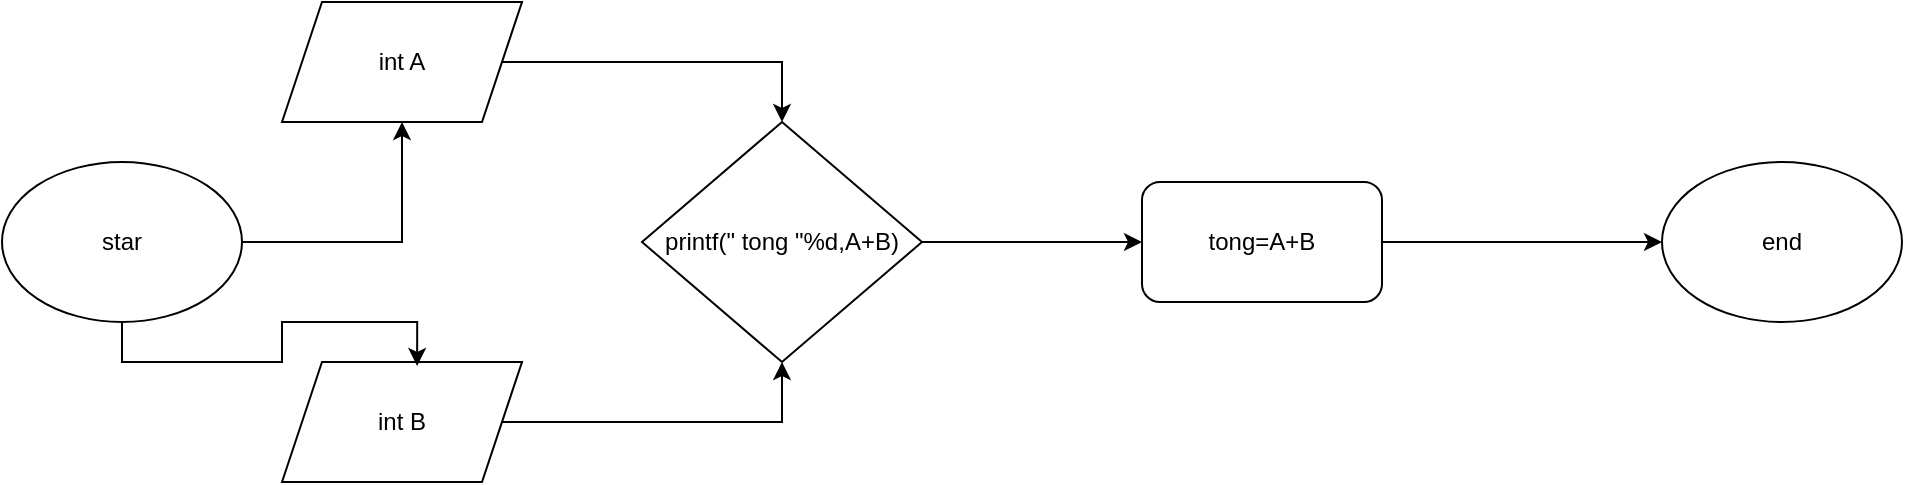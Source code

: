 <mxfile version="25.0.2">
  <diagram name="Page-1" id="ygXxnBd7s1hwSegWjcl1">
    <mxGraphModel dx="1886" dy="579" grid="1" gridSize="10" guides="1" tooltips="1" connect="1" arrows="1" fold="1" page="1" pageScale="1" pageWidth="850" pageHeight="1100" math="0" shadow="0">
      <root>
        <mxCell id="0" />
        <mxCell id="1" parent="0" />
        <mxCell id="JqD8A8EJygZCDcvUrFHw-9" style="edgeStyle=orthogonalEdgeStyle;rounded=0;orthogonalLoop=1;jettySize=auto;html=1;" edge="1" parent="1" source="JqD8A8EJygZCDcvUrFHw-1" target="JqD8A8EJygZCDcvUrFHw-3">
          <mxGeometry relative="1" as="geometry" />
        </mxCell>
        <mxCell id="JqD8A8EJygZCDcvUrFHw-1" value="star" style="ellipse;whiteSpace=wrap;html=1;" vertex="1" parent="1">
          <mxGeometry x="-100" y="260" width="120" height="80" as="geometry" />
        </mxCell>
        <mxCell id="JqD8A8EJygZCDcvUrFHw-2" value="end" style="ellipse;whiteSpace=wrap;html=1;" vertex="1" parent="1">
          <mxGeometry x="730" y="260" width="120" height="80" as="geometry" />
        </mxCell>
        <mxCell id="JqD8A8EJygZCDcvUrFHw-11" style="edgeStyle=orthogonalEdgeStyle;rounded=0;orthogonalLoop=1;jettySize=auto;html=1;entryX=0.5;entryY=0;entryDx=0;entryDy=0;" edge="1" parent="1" source="JqD8A8EJygZCDcvUrFHw-3" target="JqD8A8EJygZCDcvUrFHw-5">
          <mxGeometry relative="1" as="geometry" />
        </mxCell>
        <mxCell id="JqD8A8EJygZCDcvUrFHw-3" value="int A" style="shape=parallelogram;perimeter=parallelogramPerimeter;whiteSpace=wrap;html=1;fixedSize=1;" vertex="1" parent="1">
          <mxGeometry x="40" y="180" width="120" height="60" as="geometry" />
        </mxCell>
        <mxCell id="JqD8A8EJygZCDcvUrFHw-12" style="edgeStyle=orthogonalEdgeStyle;rounded=0;orthogonalLoop=1;jettySize=auto;html=1;exitX=1;exitY=0.5;exitDx=0;exitDy=0;entryX=0.5;entryY=1;entryDx=0;entryDy=0;" edge="1" parent="1" source="JqD8A8EJygZCDcvUrFHw-4" target="JqD8A8EJygZCDcvUrFHw-5">
          <mxGeometry relative="1" as="geometry" />
        </mxCell>
        <mxCell id="JqD8A8EJygZCDcvUrFHw-4" value="int B" style="shape=parallelogram;perimeter=parallelogramPerimeter;whiteSpace=wrap;html=1;fixedSize=1;" vertex="1" parent="1">
          <mxGeometry x="40" y="360" width="120" height="60" as="geometry" />
        </mxCell>
        <mxCell id="JqD8A8EJygZCDcvUrFHw-13" style="edgeStyle=orthogonalEdgeStyle;rounded=0;orthogonalLoop=1;jettySize=auto;html=1;entryX=0;entryY=0.5;entryDx=0;entryDy=0;" edge="1" parent="1" source="JqD8A8EJygZCDcvUrFHw-5" target="JqD8A8EJygZCDcvUrFHw-6">
          <mxGeometry relative="1" as="geometry" />
        </mxCell>
        <mxCell id="JqD8A8EJygZCDcvUrFHw-5" value="printf(&quot; tong &quot;%d,A+B)" style="rhombus;whiteSpace=wrap;html=1;" vertex="1" parent="1">
          <mxGeometry x="220" y="240" width="140" height="120" as="geometry" />
        </mxCell>
        <mxCell id="JqD8A8EJygZCDcvUrFHw-14" style="edgeStyle=orthogonalEdgeStyle;rounded=0;orthogonalLoop=1;jettySize=auto;html=1;" edge="1" parent="1" source="JqD8A8EJygZCDcvUrFHw-6" target="JqD8A8EJygZCDcvUrFHw-2">
          <mxGeometry relative="1" as="geometry" />
        </mxCell>
        <mxCell id="JqD8A8EJygZCDcvUrFHw-6" value="tong=A+B" style="rounded=1;whiteSpace=wrap;html=1;" vertex="1" parent="1">
          <mxGeometry x="470" y="270" width="120" height="60" as="geometry" />
        </mxCell>
        <mxCell id="JqD8A8EJygZCDcvUrFHw-10" style="edgeStyle=orthogonalEdgeStyle;rounded=0;orthogonalLoop=1;jettySize=auto;html=1;exitX=0.5;exitY=1;exitDx=0;exitDy=0;entryX=0.563;entryY=0.033;entryDx=0;entryDy=0;entryPerimeter=0;" edge="1" parent="1" source="JqD8A8EJygZCDcvUrFHw-1" target="JqD8A8EJygZCDcvUrFHw-4">
          <mxGeometry relative="1" as="geometry" />
        </mxCell>
      </root>
    </mxGraphModel>
  </diagram>
</mxfile>
